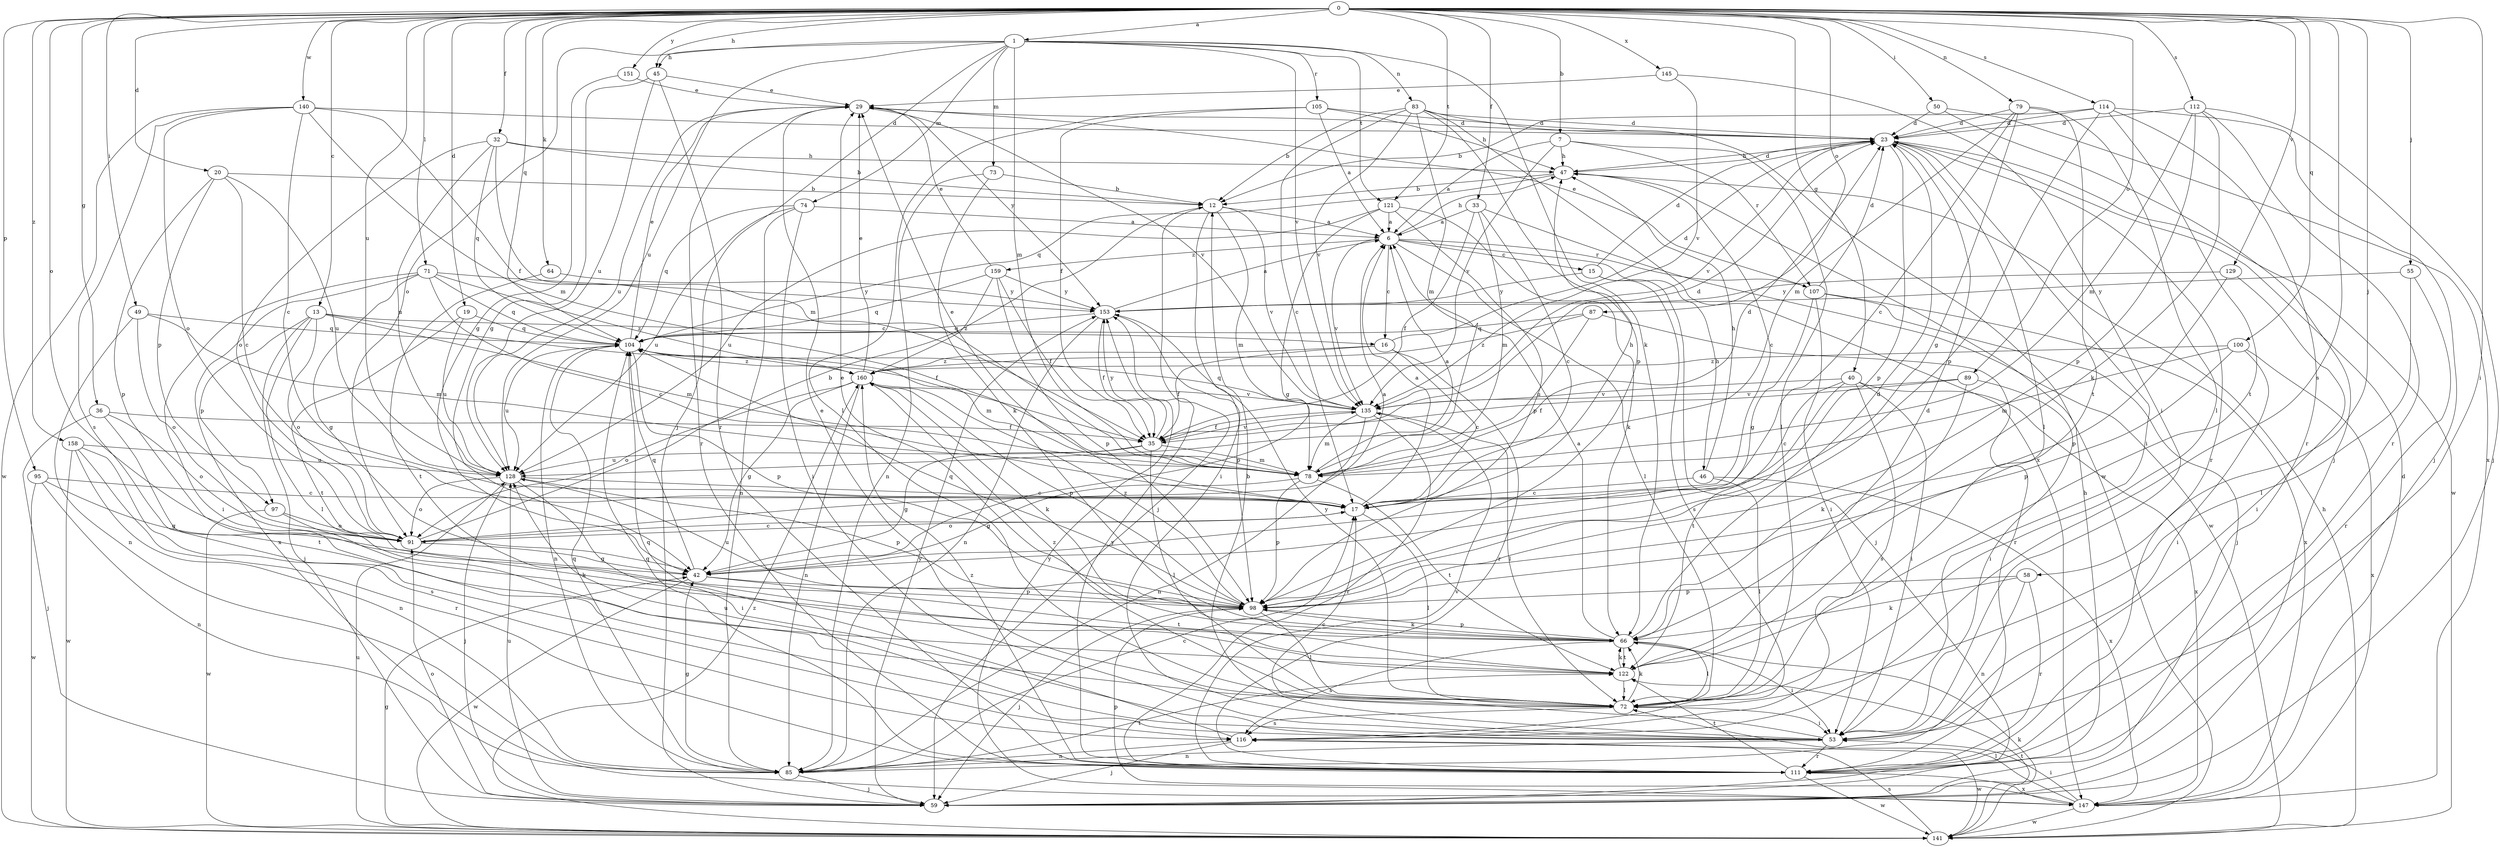 strict digraph  {
0;
1;
6;
7;
12;
13;
15;
16;
17;
19;
20;
23;
29;
32;
33;
35;
36;
40;
42;
45;
46;
47;
49;
50;
53;
55;
58;
59;
64;
66;
71;
72;
73;
74;
78;
79;
83;
85;
87;
89;
91;
95;
97;
98;
100;
104;
105;
107;
111;
112;
114;
116;
121;
122;
128;
129;
135;
140;
141;
145;
147;
151;
153;
158;
159;
160;
0 -> 1  [label=a];
0 -> 7  [label=b];
0 -> 13  [label=c];
0 -> 19  [label=d];
0 -> 20  [label=d];
0 -> 32  [label=f];
0 -> 33  [label=f];
0 -> 36  [label=g];
0 -> 40  [label=g];
0 -> 45  [label=h];
0 -> 49  [label=i];
0 -> 50  [label=i];
0 -> 53  [label=i];
0 -> 55  [label=j];
0 -> 58  [label=j];
0 -> 64  [label=k];
0 -> 71  [label=l];
0 -> 79  [label=n];
0 -> 87  [label=o];
0 -> 89  [label=o];
0 -> 91  [label=o];
0 -> 95  [label=p];
0 -> 100  [label=q];
0 -> 104  [label=q];
0 -> 112  [label=s];
0 -> 114  [label=s];
0 -> 116  [label=s];
0 -> 121  [label=t];
0 -> 128  [label=u];
0 -> 129  [label=v];
0 -> 140  [label=w];
0 -> 145  [label=x];
0 -> 151  [label=y];
0 -> 158  [label=z];
1 -> 45  [label=h];
1 -> 59  [label=j];
1 -> 66  [label=k];
1 -> 73  [label=m];
1 -> 74  [label=m];
1 -> 78  [label=m];
1 -> 83  [label=n];
1 -> 91  [label=o];
1 -> 105  [label=r];
1 -> 121  [label=t];
1 -> 128  [label=u];
1 -> 135  [label=v];
6 -> 15  [label=c];
6 -> 16  [label=c];
6 -> 46  [label=h];
6 -> 47  [label=h];
6 -> 72  [label=l];
6 -> 107  [label=r];
6 -> 135  [label=v];
6 -> 159  [label=z];
7 -> 6  [label=a];
7 -> 47  [label=h];
7 -> 72  [label=l];
7 -> 107  [label=r];
7 -> 135  [label=v];
12 -> 6  [label=a];
12 -> 53  [label=i];
12 -> 59  [label=j];
12 -> 78  [label=m];
12 -> 135  [label=v];
13 -> 16  [label=c];
13 -> 35  [label=f];
13 -> 59  [label=j];
13 -> 72  [label=l];
13 -> 78  [label=m];
13 -> 91  [label=o];
13 -> 97  [label=p];
15 -> 23  [label=d];
15 -> 59  [label=j];
15 -> 116  [label=s];
15 -> 153  [label=y];
16 -> 17  [label=c];
16 -> 23  [label=d];
16 -> 35  [label=f];
16 -> 111  [label=r];
16 -> 160  [label=z];
17 -> 6  [label=a];
17 -> 29  [label=e];
17 -> 47  [label=h];
17 -> 72  [label=l];
17 -> 91  [label=o];
19 -> 104  [label=q];
19 -> 122  [label=t];
19 -> 128  [label=u];
20 -> 12  [label=b];
20 -> 17  [label=c];
20 -> 97  [label=p];
20 -> 98  [label=p];
20 -> 128  [label=u];
23 -> 47  [label=h];
23 -> 53  [label=i];
23 -> 72  [label=l];
23 -> 98  [label=p];
23 -> 111  [label=r];
23 -> 135  [label=v];
23 -> 141  [label=w];
29 -> 23  [label=d];
29 -> 111  [label=r];
29 -> 128  [label=u];
29 -> 135  [label=v];
29 -> 153  [label=y];
32 -> 12  [label=b];
32 -> 47  [label=h];
32 -> 78  [label=m];
32 -> 91  [label=o];
32 -> 104  [label=q];
32 -> 128  [label=u];
33 -> 6  [label=a];
33 -> 17  [label=c];
33 -> 35  [label=f];
33 -> 78  [label=m];
33 -> 141  [label=w];
35 -> 23  [label=d];
35 -> 42  [label=g];
35 -> 72  [label=l];
35 -> 78  [label=m];
35 -> 128  [label=u];
35 -> 135  [label=v];
35 -> 153  [label=y];
36 -> 35  [label=f];
36 -> 59  [label=j];
36 -> 91  [label=o];
36 -> 122  [label=t];
40 -> 17  [label=c];
40 -> 53  [label=i];
40 -> 116  [label=s];
40 -> 122  [label=t];
40 -> 135  [label=v];
40 -> 147  [label=x];
42 -> 98  [label=p];
42 -> 104  [label=q];
42 -> 122  [label=t];
42 -> 141  [label=w];
45 -> 29  [label=e];
45 -> 42  [label=g];
45 -> 111  [label=r];
45 -> 128  [label=u];
46 -> 17  [label=c];
46 -> 47  [label=h];
46 -> 72  [label=l];
46 -> 147  [label=x];
47 -> 12  [label=b];
47 -> 17  [label=c];
47 -> 23  [label=d];
47 -> 104  [label=q];
49 -> 78  [label=m];
49 -> 85  [label=n];
49 -> 91  [label=o];
49 -> 104  [label=q];
50 -> 23  [label=d];
50 -> 59  [label=j];
50 -> 147  [label=x];
53 -> 12  [label=b];
53 -> 17  [label=c];
53 -> 85  [label=n];
53 -> 111  [label=r];
53 -> 128  [label=u];
55 -> 72  [label=l];
55 -> 111  [label=r];
55 -> 153  [label=y];
58 -> 66  [label=k];
58 -> 85  [label=n];
58 -> 98  [label=p];
58 -> 111  [label=r];
59 -> 47  [label=h];
59 -> 91  [label=o];
59 -> 128  [label=u];
59 -> 153  [label=y];
64 -> 122  [label=t];
64 -> 153  [label=y];
66 -> 6  [label=a];
66 -> 23  [label=d];
66 -> 29  [label=e];
66 -> 53  [label=i];
66 -> 72  [label=l];
66 -> 98  [label=p];
66 -> 116  [label=s];
66 -> 122  [label=t];
71 -> 17  [label=c];
71 -> 42  [label=g];
71 -> 53  [label=i];
71 -> 104  [label=q];
71 -> 147  [label=x];
71 -> 153  [label=y];
71 -> 160  [label=z];
72 -> 29  [label=e];
72 -> 53  [label=i];
72 -> 66  [label=k];
72 -> 116  [label=s];
72 -> 153  [label=y];
72 -> 160  [label=z];
73 -> 12  [label=b];
73 -> 66  [label=k];
73 -> 85  [label=n];
74 -> 6  [label=a];
74 -> 53  [label=i];
74 -> 85  [label=n];
74 -> 104  [label=q];
74 -> 128  [label=u];
78 -> 6  [label=a];
78 -> 23  [label=d];
78 -> 42  [label=g];
78 -> 98  [label=p];
78 -> 122  [label=t];
79 -> 17  [label=c];
79 -> 23  [label=d];
79 -> 42  [label=g];
79 -> 72  [label=l];
79 -> 78  [label=m];
79 -> 122  [label=t];
83 -> 12  [label=b];
83 -> 17  [label=c];
83 -> 23  [label=d];
83 -> 78  [label=m];
83 -> 98  [label=p];
83 -> 135  [label=v];
83 -> 141  [label=w];
83 -> 147  [label=x];
85 -> 17  [label=c];
85 -> 42  [label=g];
85 -> 59  [label=j];
85 -> 104  [label=q];
85 -> 122  [label=t];
87 -> 104  [label=q];
87 -> 111  [label=r];
87 -> 128  [label=u];
87 -> 160  [label=z];
89 -> 35  [label=f];
89 -> 53  [label=i];
89 -> 66  [label=k];
89 -> 135  [label=v];
91 -> 6  [label=a];
91 -> 12  [label=b];
91 -> 17  [label=c];
91 -> 42  [label=g];
95 -> 17  [label=c];
95 -> 42  [label=g];
95 -> 85  [label=n];
95 -> 141  [label=w];
97 -> 66  [label=k];
97 -> 91  [label=o];
97 -> 141  [label=w];
98 -> 59  [label=j];
98 -> 66  [label=k];
98 -> 72  [label=l];
98 -> 104  [label=q];
98 -> 128  [label=u];
98 -> 160  [label=z];
100 -> 53  [label=i];
100 -> 78  [label=m];
100 -> 98  [label=p];
100 -> 147  [label=x];
100 -> 160  [label=z];
104 -> 29  [label=e];
104 -> 78  [label=m];
104 -> 85  [label=n];
104 -> 98  [label=p];
104 -> 128  [label=u];
104 -> 160  [label=z];
105 -> 6  [label=a];
105 -> 23  [label=d];
105 -> 35  [label=f];
105 -> 47  [label=h];
105 -> 72  [label=l];
107 -> 23  [label=d];
107 -> 29  [label=e];
107 -> 42  [label=g];
107 -> 53  [label=i];
107 -> 59  [label=j];
107 -> 147  [label=x];
111 -> 104  [label=q];
111 -> 122  [label=t];
111 -> 135  [label=v];
111 -> 141  [label=w];
111 -> 147  [label=x];
111 -> 153  [label=y];
111 -> 160  [label=z];
112 -> 23  [label=d];
112 -> 59  [label=j];
112 -> 66  [label=k];
112 -> 78  [label=m];
112 -> 98  [label=p];
112 -> 111  [label=r];
114 -> 12  [label=b];
114 -> 23  [label=d];
114 -> 59  [label=j];
114 -> 98  [label=p];
114 -> 111  [label=r];
114 -> 122  [label=t];
116 -> 59  [label=j];
116 -> 85  [label=n];
116 -> 104  [label=q];
116 -> 141  [label=w];
121 -> 6  [label=a];
121 -> 42  [label=g];
121 -> 66  [label=k];
121 -> 98  [label=p];
121 -> 128  [label=u];
122 -> 23  [label=d];
122 -> 66  [label=k];
122 -> 72  [label=l];
128 -> 17  [label=c];
128 -> 53  [label=i];
128 -> 59  [label=j];
128 -> 91  [label=o];
128 -> 98  [label=p];
129 -> 53  [label=i];
129 -> 98  [label=p];
129 -> 153  [label=y];
135 -> 35  [label=f];
135 -> 72  [label=l];
135 -> 78  [label=m];
135 -> 85  [label=n];
135 -> 104  [label=q];
135 -> 111  [label=r];
140 -> 17  [label=c];
140 -> 23  [label=d];
140 -> 35  [label=f];
140 -> 78  [label=m];
140 -> 91  [label=o];
140 -> 116  [label=s];
140 -> 141  [label=w];
141 -> 42  [label=g];
141 -> 47  [label=h];
141 -> 66  [label=k];
141 -> 116  [label=s];
141 -> 122  [label=t];
141 -> 128  [label=u];
141 -> 160  [label=z];
145 -> 29  [label=e];
145 -> 53  [label=i];
145 -> 135  [label=v];
147 -> 23  [label=d];
147 -> 53  [label=i];
147 -> 72  [label=l];
147 -> 98  [label=p];
147 -> 141  [label=w];
147 -> 153  [label=y];
151 -> 29  [label=e];
151 -> 42  [label=g];
153 -> 6  [label=a];
153 -> 35  [label=f];
153 -> 85  [label=n];
153 -> 98  [label=p];
153 -> 104  [label=q];
158 -> 85  [label=n];
158 -> 111  [label=r];
158 -> 116  [label=s];
158 -> 128  [label=u];
158 -> 141  [label=w];
159 -> 29  [label=e];
159 -> 35  [label=f];
159 -> 98  [label=p];
159 -> 104  [label=q];
159 -> 153  [label=y];
159 -> 160  [label=z];
160 -> 29  [label=e];
160 -> 42  [label=g];
160 -> 66  [label=k];
160 -> 85  [label=n];
160 -> 91  [label=o];
160 -> 98  [label=p];
160 -> 135  [label=v];
}

